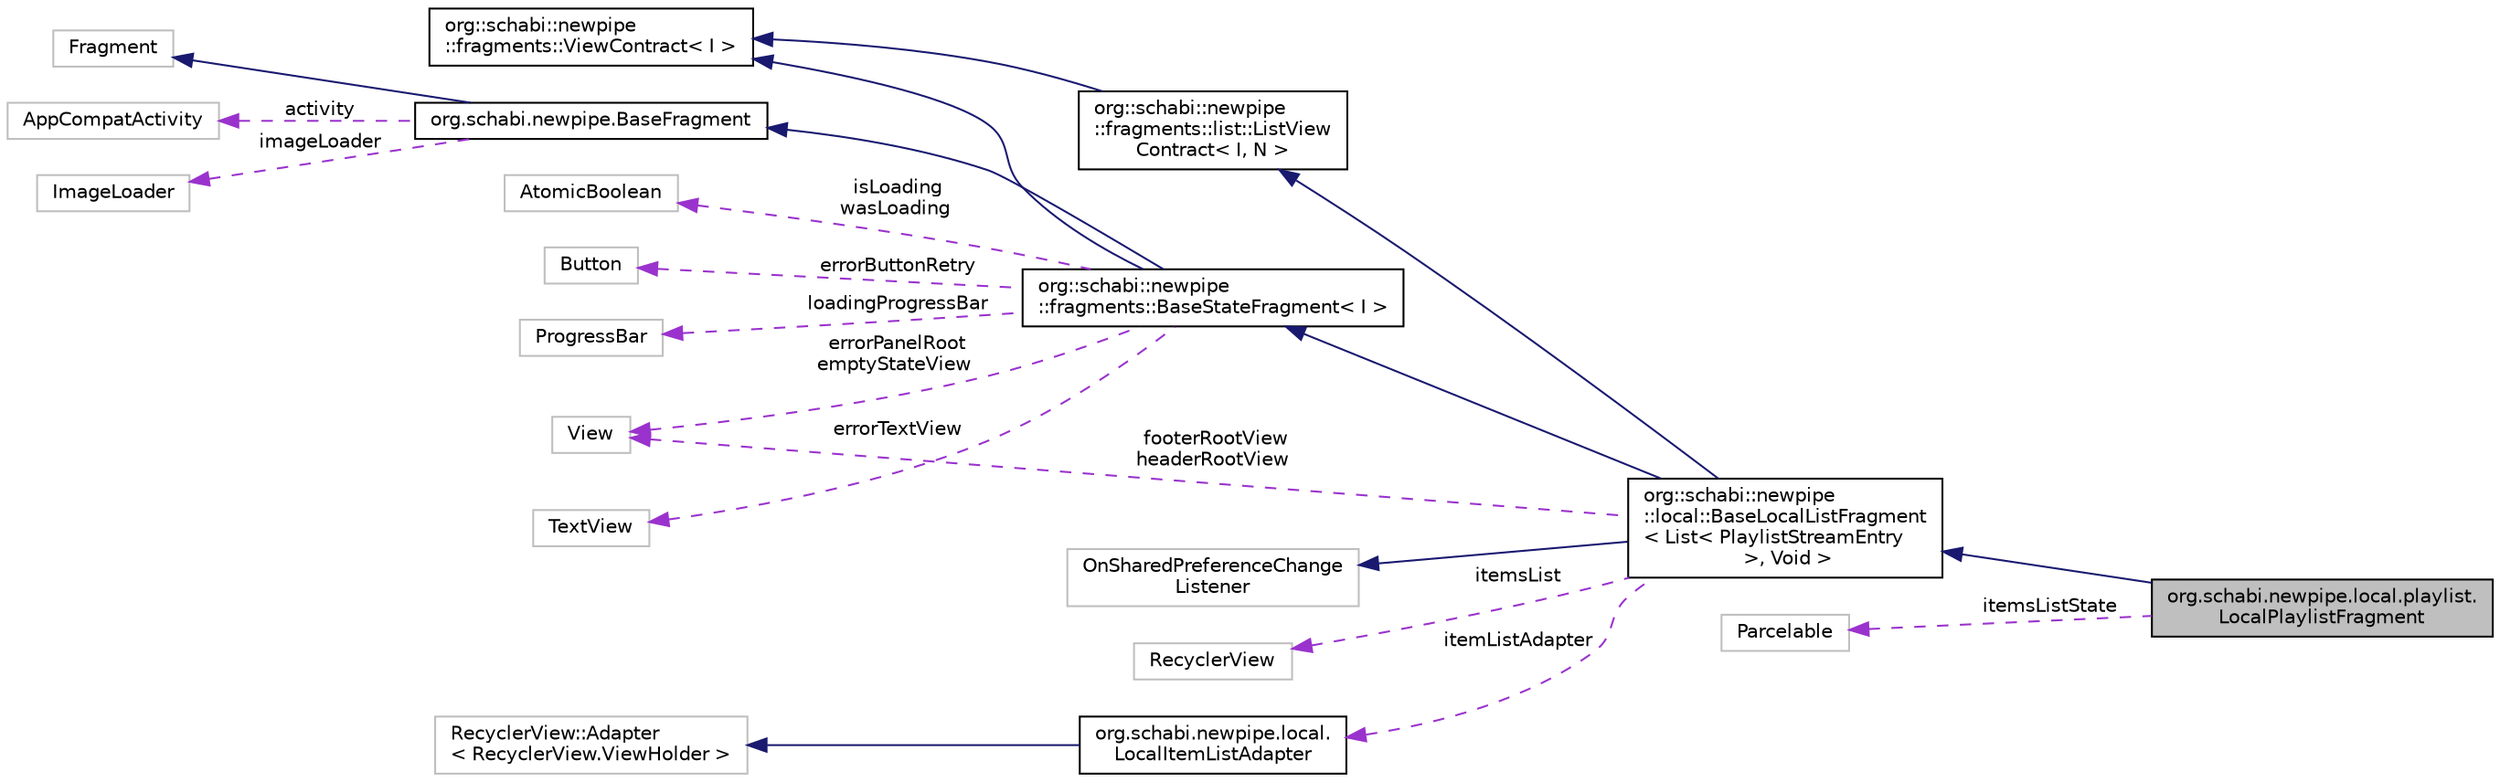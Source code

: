 digraph "org.schabi.newpipe.local.playlist.LocalPlaylistFragment"
{
 // LATEX_PDF_SIZE
  edge [fontname="Helvetica",fontsize="10",labelfontname="Helvetica",labelfontsize="10"];
  node [fontname="Helvetica",fontsize="10",shape=record];
  rankdir="LR";
  Node8 [label="org.schabi.newpipe.local.playlist.\lLocalPlaylistFragment",height=0.2,width=0.4,color="black", fillcolor="grey75", style="filled", fontcolor="black",tooltip=" "];
  Node9 -> Node8 [dir="back",color="midnightblue",fontsize="10",style="solid",fontname="Helvetica"];
  Node9 [label="org::schabi::newpipe\l::local::BaseLocalListFragment\l\< List\< PlaylistStreamEntry\l \>, Void \>",height=0.2,width=0.4,color="black", fillcolor="white", style="filled",URL="$classorg_1_1schabi_1_1newpipe_1_1local_1_1_base_local_list_fragment.html",tooltip=" "];
  Node10 -> Node9 [dir="back",color="midnightblue",fontsize="10",style="solid",fontname="Helvetica"];
  Node10 [label="org::schabi::newpipe\l::fragments::BaseStateFragment\< I \>",height=0.2,width=0.4,color="black", fillcolor="white", style="filled",URL="$classorg_1_1schabi_1_1newpipe_1_1fragments_1_1_base_state_fragment.html",tooltip=" "];
  Node11 -> Node10 [dir="back",color="midnightblue",fontsize="10",style="solid",fontname="Helvetica"];
  Node11 [label="org.schabi.newpipe.BaseFragment",height=0.2,width=0.4,color="black", fillcolor="white", style="filled",URL="$classorg_1_1schabi_1_1newpipe_1_1_base_fragment.html",tooltip=" "];
  Node12 -> Node11 [dir="back",color="midnightblue",fontsize="10",style="solid",fontname="Helvetica"];
  Node12 [label="Fragment",height=0.2,width=0.4,color="grey75", fillcolor="white", style="filled",tooltip=" "];
  Node13 -> Node11 [dir="back",color="darkorchid3",fontsize="10",style="dashed",label=" activity" ,fontname="Helvetica"];
  Node13 [label="AppCompatActivity",height=0.2,width=0.4,color="grey75", fillcolor="white", style="filled",tooltip=" "];
  Node14 -> Node11 [dir="back",color="darkorchid3",fontsize="10",style="dashed",label=" imageLoader" ,fontname="Helvetica"];
  Node14 [label="ImageLoader",height=0.2,width=0.4,color="grey75", fillcolor="white", style="filled",tooltip=" "];
  Node15 -> Node10 [dir="back",color="midnightblue",fontsize="10",style="solid",fontname="Helvetica"];
  Node15 [label="org::schabi::newpipe\l::fragments::ViewContract\< I \>",height=0.2,width=0.4,color="black", fillcolor="white", style="filled",URL="$interfaceorg_1_1schabi_1_1newpipe_1_1fragments_1_1_view_contract.html",tooltip=" "];
  Node16 -> Node10 [dir="back",color="darkorchid3",fontsize="10",style="dashed",label=" errorButtonRetry" ,fontname="Helvetica"];
  Node16 [label="Button",height=0.2,width=0.4,color="grey75", fillcolor="white", style="filled",tooltip=" "];
  Node17 -> Node10 [dir="back",color="darkorchid3",fontsize="10",style="dashed",label=" loadingProgressBar" ,fontname="Helvetica"];
  Node17 [label="ProgressBar",height=0.2,width=0.4,color="grey75", fillcolor="white", style="filled",tooltip=" "];
  Node18 -> Node10 [dir="back",color="darkorchid3",fontsize="10",style="dashed",label=" errorPanelRoot\nemptyStateView" ,fontname="Helvetica"];
  Node18 [label="View",height=0.2,width=0.4,color="grey75", fillcolor="white", style="filled",tooltip=" "];
  Node19 -> Node10 [dir="back",color="darkorchid3",fontsize="10",style="dashed",label=" errorTextView" ,fontname="Helvetica"];
  Node19 [label="TextView",height=0.2,width=0.4,color="grey75", fillcolor="white", style="filled",tooltip=" "];
  Node20 -> Node10 [dir="back",color="darkorchid3",fontsize="10",style="dashed",label=" isLoading\nwasLoading" ,fontname="Helvetica"];
  Node20 [label="AtomicBoolean",height=0.2,width=0.4,color="grey75", fillcolor="white", style="filled",tooltip=" "];
  Node21 -> Node9 [dir="back",color="midnightblue",fontsize="10",style="solid",fontname="Helvetica"];
  Node21 [label="org::schabi::newpipe\l::fragments::list::ListView\lContract\< I, N \>",height=0.2,width=0.4,color="black", fillcolor="white", style="filled",URL="$interfaceorg_1_1schabi_1_1newpipe_1_1fragments_1_1list_1_1_list_view_contract.html",tooltip=" "];
  Node15 -> Node21 [dir="back",color="midnightblue",fontsize="10",style="solid",fontname="Helvetica"];
  Node22 -> Node9 [dir="back",color="midnightblue",fontsize="10",style="solid",fontname="Helvetica"];
  Node22 [label="OnSharedPreferenceChange\lListener",height=0.2,width=0.4,color="grey75", fillcolor="white", style="filled",tooltip=" "];
  Node23 -> Node9 [dir="back",color="darkorchid3",fontsize="10",style="dashed",label=" itemsList" ,fontname="Helvetica"];
  Node23 [label="RecyclerView",height=0.2,width=0.4,color="grey75", fillcolor="white", style="filled",tooltip=" "];
  Node24 -> Node9 [dir="back",color="darkorchid3",fontsize="10",style="dashed",label=" itemListAdapter" ,fontname="Helvetica"];
  Node24 [label="org.schabi.newpipe.local.\lLocalItemListAdapter",height=0.2,width=0.4,color="black", fillcolor="white", style="filled",URL="$classorg_1_1schabi_1_1newpipe_1_1local_1_1_local_item_list_adapter.html",tooltip=" "];
  Node25 -> Node24 [dir="back",color="midnightblue",fontsize="10",style="solid",fontname="Helvetica"];
  Node25 [label="RecyclerView::Adapter\l\< RecyclerView.ViewHolder \>",height=0.2,width=0.4,color="grey75", fillcolor="white", style="filled",tooltip=" "];
  Node18 -> Node9 [dir="back",color="darkorchid3",fontsize="10",style="dashed",label=" footerRootView\nheaderRootView" ,fontname="Helvetica"];
  Node26 -> Node8 [dir="back",color="darkorchid3",fontsize="10",style="dashed",label=" itemsListState" ,fontname="Helvetica"];
  Node26 [label="Parcelable",height=0.2,width=0.4,color="grey75", fillcolor="white", style="filled",tooltip=" "];
}
